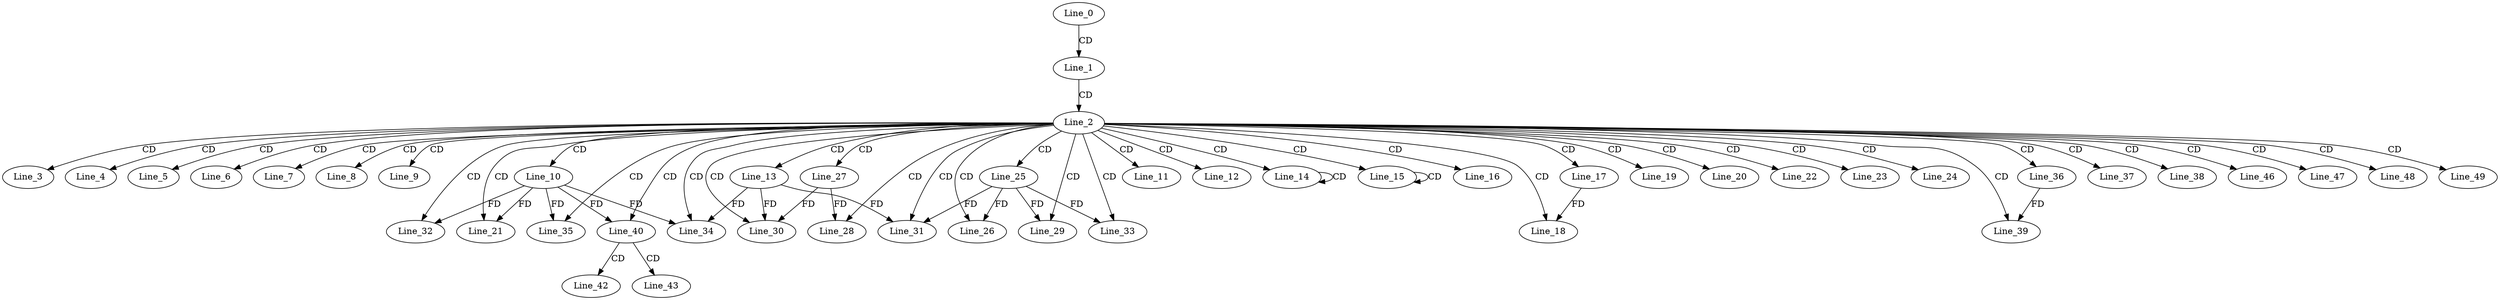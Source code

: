 digraph G {
  Line_0;
  Line_1;
  Line_2;
  Line_3;
  Line_3;
  Line_4;
  Line_5;
  Line_6;
  Line_7;
  Line_8;
  Line_9;
  Line_10;
  Line_11;
  Line_12;
  Line_13;
  Line_14;
  Line_14;
  Line_15;
  Line_15;
  Line_16;
  Line_17;
  Line_18;
  Line_19;
  Line_20;
  Line_21;
  Line_21;
  Line_22;
  Line_23;
  Line_24;
  Line_25;
  Line_26;
  Line_27;
  Line_28;
  Line_29;
  Line_30;
  Line_31;
  Line_32;
  Line_33;
  Line_34;
  Line_34;
  Line_35;
  Line_36;
  Line_37;
  Line_38;
  Line_39;
  Line_40;
  Line_40;
  Line_42;
  Line_43;
  Line_46;
  Line_47;
  Line_48;
  Line_49;
  Line_0 -> Line_1 [ label="CD" ];
  Line_1 -> Line_2 [ label="CD" ];
  Line_2 -> Line_3 [ label="CD" ];
  Line_2 -> Line_4 [ label="CD" ];
  Line_2 -> Line_5 [ label="CD" ];
  Line_2 -> Line_6 [ label="CD" ];
  Line_2 -> Line_7 [ label="CD" ];
  Line_2 -> Line_8 [ label="CD" ];
  Line_2 -> Line_9 [ label="CD" ];
  Line_2 -> Line_10 [ label="CD" ];
  Line_2 -> Line_11 [ label="CD" ];
  Line_2 -> Line_12 [ label="CD" ];
  Line_2 -> Line_13 [ label="CD" ];
  Line_2 -> Line_14 [ label="CD" ];
  Line_14 -> Line_14 [ label="CD" ];
  Line_2 -> Line_15 [ label="CD" ];
  Line_15 -> Line_15 [ label="CD" ];
  Line_2 -> Line_16 [ label="CD" ];
  Line_2 -> Line_17 [ label="CD" ];
  Line_2 -> Line_18 [ label="CD" ];
  Line_17 -> Line_18 [ label="FD" ];
  Line_2 -> Line_19 [ label="CD" ];
  Line_2 -> Line_20 [ label="CD" ];
  Line_2 -> Line_21 [ label="CD" ];
  Line_10 -> Line_21 [ label="FD" ];
  Line_2 -> Line_22 [ label="CD" ];
  Line_2 -> Line_23 [ label="CD" ];
  Line_2 -> Line_24 [ label="CD" ];
  Line_2 -> Line_25 [ label="CD" ];
  Line_2 -> Line_26 [ label="CD" ];
  Line_25 -> Line_26 [ label="FD" ];
  Line_2 -> Line_27 [ label="CD" ];
  Line_2 -> Line_28 [ label="CD" ];
  Line_27 -> Line_28 [ label="FD" ];
  Line_2 -> Line_29 [ label="CD" ];
  Line_25 -> Line_29 [ label="FD" ];
  Line_2 -> Line_30 [ label="CD" ];
  Line_13 -> Line_30 [ label="FD" ];
  Line_27 -> Line_30 [ label="FD" ];
  Line_2 -> Line_31 [ label="CD" ];
  Line_13 -> Line_31 [ label="FD" ];
  Line_25 -> Line_31 [ label="FD" ];
  Line_2 -> Line_32 [ label="CD" ];
  Line_10 -> Line_32 [ label="FD" ];
  Line_2 -> Line_33 [ label="CD" ];
  Line_25 -> Line_33 [ label="FD" ];
  Line_2 -> Line_34 [ label="CD" ];
  Line_10 -> Line_34 [ label="FD" ];
  Line_13 -> Line_34 [ label="FD" ];
  Line_2 -> Line_35 [ label="CD" ];
  Line_10 -> Line_35 [ label="FD" ];
  Line_2 -> Line_36 [ label="CD" ];
  Line_2 -> Line_37 [ label="CD" ];
  Line_2 -> Line_38 [ label="CD" ];
  Line_2 -> Line_39 [ label="CD" ];
  Line_36 -> Line_39 [ label="FD" ];
  Line_2 -> Line_40 [ label="CD" ];
  Line_10 -> Line_40 [ label="FD" ];
  Line_40 -> Line_42 [ label="CD" ];
  Line_40 -> Line_43 [ label="CD" ];
  Line_2 -> Line_46 [ label="CD" ];
  Line_2 -> Line_47 [ label="CD" ];
  Line_2 -> Line_48 [ label="CD" ];
  Line_2 -> Line_49 [ label="CD" ];
}
